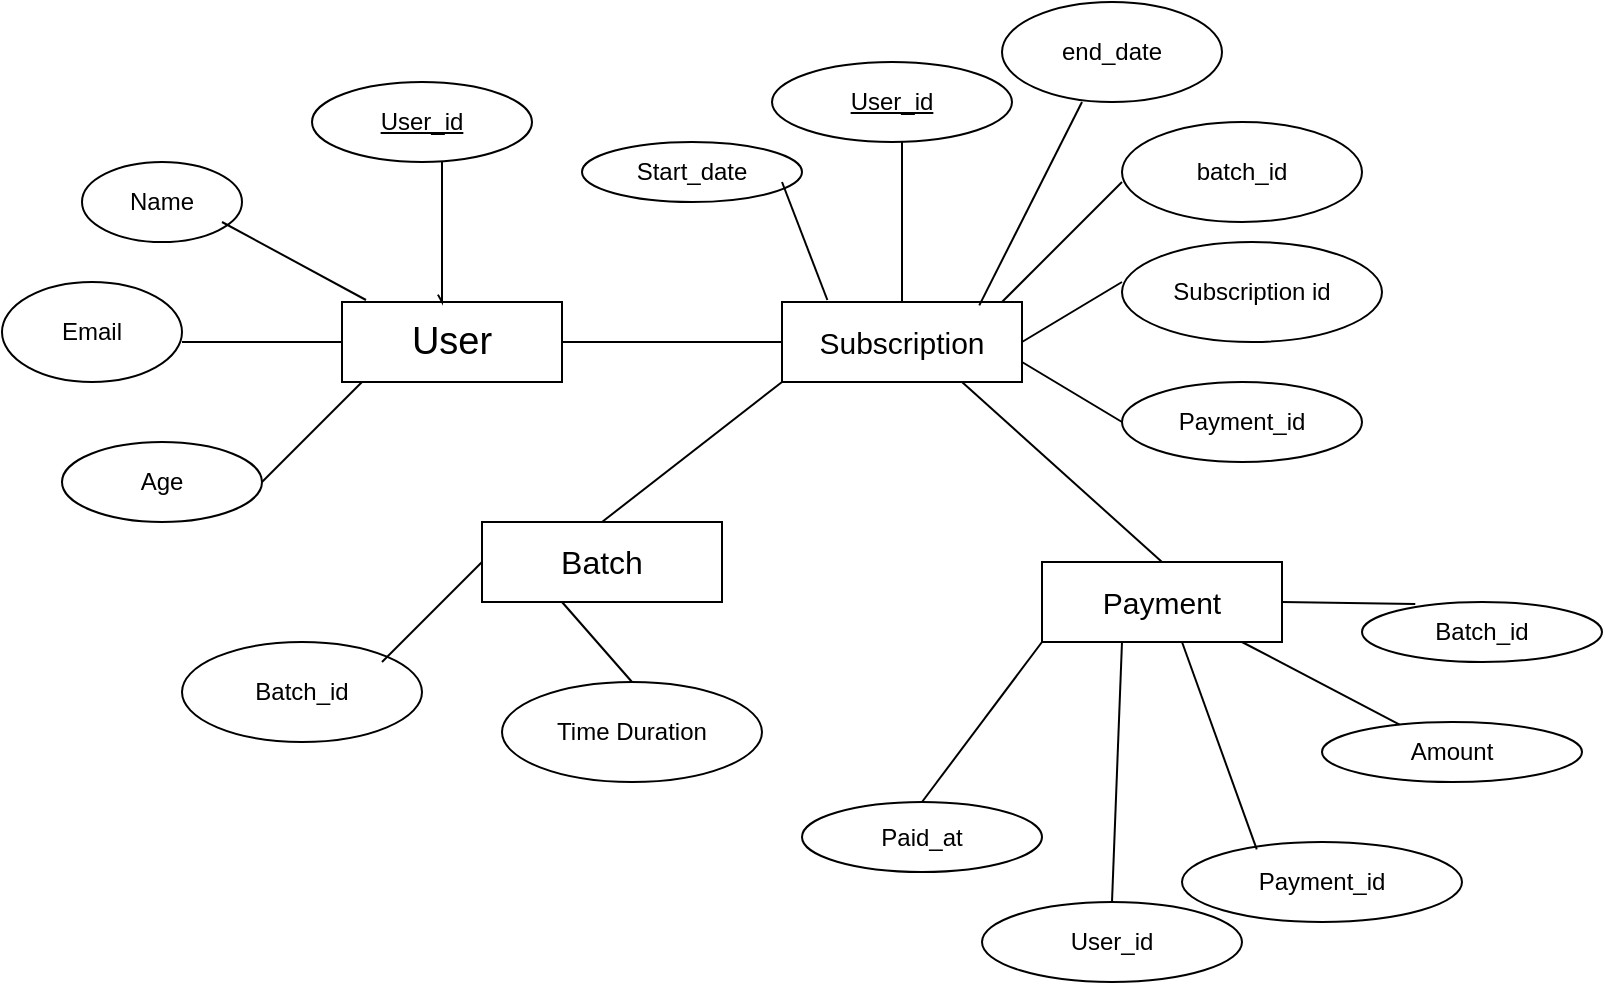 <mxfile version="22.1.11" type="google">
  <diagram id="R2lEEEUBdFMjLlhIrx00" name="Page-1">
    <mxGraphModel grid="1" page="1" gridSize="10" guides="1" tooltips="1" connect="1" arrows="1" fold="1" pageScale="1" pageWidth="850" pageHeight="1100" math="0" shadow="0" extFonts="Permanent Marker^https://fonts.googleapis.com/css?family=Permanent+Marker">
      <root>
        <mxCell id="0" />
        <mxCell id="1" parent="0" />
        <mxCell id="4I6Yh6mFrfyGbpvMhyih-1" value="&lt;font style=&quot;font-size: 19px;&quot;&gt;User&lt;/font&gt;" style="rounded=0;whiteSpace=wrap;html=1;" vertex="1" parent="1">
          <mxGeometry x="210" y="210" width="110" height="40" as="geometry" />
        </mxCell>
        <mxCell id="4I6Yh6mFrfyGbpvMhyih-2" value="&lt;u&gt;User_id&lt;/u&gt;" style="ellipse;whiteSpace=wrap;html=1;" vertex="1" parent="1">
          <mxGeometry x="195" y="100" width="110" height="40" as="geometry" />
        </mxCell>
        <mxCell id="4I6Yh6mFrfyGbpvMhyih-3" value="Name" style="ellipse;whiteSpace=wrap;html=1;" vertex="1" parent="1">
          <mxGeometry x="80" y="140" width="80" height="40" as="geometry" />
        </mxCell>
        <mxCell id="4I6Yh6mFrfyGbpvMhyih-4" value="Email" style="ellipse;whiteSpace=wrap;html=1;" vertex="1" parent="1">
          <mxGeometry x="40" y="200" width="90" height="50" as="geometry" />
        </mxCell>
        <mxCell id="4I6Yh6mFrfyGbpvMhyih-5" value="Age" style="ellipse;whiteSpace=wrap;html=1;" vertex="1" parent="1">
          <mxGeometry x="70" y="280" width="100" height="40" as="geometry" />
        </mxCell>
        <mxCell id="4I6Yh6mFrfyGbpvMhyih-11" value="" style="endArrow=none;html=1;rounded=0;exitX=0.436;exitY=-0.092;exitDx=0;exitDy=0;exitPerimeter=0;" edge="1" parent="1" source="4I6Yh6mFrfyGbpvMhyih-1">
          <mxGeometry width="50" height="50" relative="1" as="geometry">
            <mxPoint x="210" y="190" as="sourcePoint" />
            <mxPoint x="260" y="140" as="targetPoint" />
            <Array as="points">
              <mxPoint x="260" y="210" />
            </Array>
          </mxGeometry>
        </mxCell>
        <mxCell id="4I6Yh6mFrfyGbpvMhyih-16" value="" style="endArrow=none;html=1;rounded=0;" edge="1" parent="1">
          <mxGeometry width="50" height="50" relative="1" as="geometry">
            <mxPoint x="170" y="300" as="sourcePoint" />
            <mxPoint x="220" y="250" as="targetPoint" />
          </mxGeometry>
        </mxCell>
        <mxCell id="4I6Yh6mFrfyGbpvMhyih-17" value="" style="endArrow=none;html=1;rounded=0;entryX=0;entryY=0.5;entryDx=0;entryDy=0;" edge="1" parent="1" target="4I6Yh6mFrfyGbpvMhyih-1">
          <mxGeometry width="50" height="50" relative="1" as="geometry">
            <mxPoint x="130" y="230" as="sourcePoint" />
            <mxPoint x="180" y="180" as="targetPoint" />
          </mxGeometry>
        </mxCell>
        <mxCell id="4I6Yh6mFrfyGbpvMhyih-18" value="" style="endArrow=none;html=1;rounded=0;entryX=0.109;entryY=-0.025;entryDx=0;entryDy=0;entryPerimeter=0;" edge="1" parent="1" target="4I6Yh6mFrfyGbpvMhyih-1">
          <mxGeometry width="50" height="50" relative="1" as="geometry">
            <mxPoint x="150" y="170" as="sourcePoint" />
            <mxPoint x="200" y="140" as="targetPoint" />
          </mxGeometry>
        </mxCell>
        <mxCell id="4I6Yh6mFrfyGbpvMhyih-21" value="&lt;font style=&quot;font-size: 15px;&quot;&gt;Subscription&lt;/font&gt;" style="rounded=0;whiteSpace=wrap;html=1;" vertex="1" parent="1">
          <mxGeometry x="430" y="210" width="120" height="40" as="geometry" />
        </mxCell>
        <mxCell id="4I6Yh6mFrfyGbpvMhyih-22" value="" style="endArrow=none;html=1;rounded=0;exitX=1;exitY=0.5;exitDx=0;exitDy=0;" edge="1" parent="1" source="4I6Yh6mFrfyGbpvMhyih-1">
          <mxGeometry width="50" height="50" relative="1" as="geometry">
            <mxPoint x="380" y="280" as="sourcePoint" />
            <mxPoint x="430" y="230" as="targetPoint" />
          </mxGeometry>
        </mxCell>
        <mxCell id="4I6Yh6mFrfyGbpvMhyih-23" value="Start_date" style="ellipse;whiteSpace=wrap;html=1;" vertex="1" parent="1">
          <mxGeometry x="330" y="130" width="110" height="30" as="geometry" />
        </mxCell>
        <mxCell id="4I6Yh6mFrfyGbpvMhyih-24" value="&lt;u&gt;User_id&lt;/u&gt;" style="ellipse;whiteSpace=wrap;html=1;" vertex="1" parent="1">
          <mxGeometry x="425" y="90" width="120" height="40" as="geometry" />
        </mxCell>
        <mxCell id="4I6Yh6mFrfyGbpvMhyih-25" value="end_date" style="ellipse;whiteSpace=wrap;html=1;" vertex="1" parent="1">
          <mxGeometry x="540" y="60" width="110" height="50" as="geometry" />
        </mxCell>
        <mxCell id="4I6Yh6mFrfyGbpvMhyih-26" value="batch_id" style="ellipse;whiteSpace=wrap;html=1;" vertex="1" parent="1">
          <mxGeometry x="600" y="120" width="120" height="50" as="geometry" />
        </mxCell>
        <mxCell id="4I6Yh6mFrfyGbpvMhyih-27" value="Subscription id" style="ellipse;whiteSpace=wrap;html=1;" vertex="1" parent="1">
          <mxGeometry x="600" y="180" width="130" height="50" as="geometry" />
        </mxCell>
        <mxCell id="4I6Yh6mFrfyGbpvMhyih-28" value="Payment_id" style="ellipse;whiteSpace=wrap;html=1;" vertex="1" parent="1">
          <mxGeometry x="600" y="250" width="120" height="40" as="geometry" />
        </mxCell>
        <mxCell id="4I6Yh6mFrfyGbpvMhyih-29" style="edgeStyle=orthogonalEdgeStyle;rounded=0;orthogonalLoop=1;jettySize=auto;html=1;exitX=0.5;exitY=1;exitDx=0;exitDy=0;" edge="1" parent="1" source="4I6Yh6mFrfyGbpvMhyih-26" target="4I6Yh6mFrfyGbpvMhyih-26">
          <mxGeometry relative="1" as="geometry" />
        </mxCell>
        <mxCell id="4I6Yh6mFrfyGbpvMhyih-30" value="" style="endArrow=none;html=1;rounded=0;" edge="1" parent="1">
          <mxGeometry width="50" height="50" relative="1" as="geometry">
            <mxPoint x="540" y="210" as="sourcePoint" />
            <mxPoint x="600" y="150" as="targetPoint" />
          </mxGeometry>
        </mxCell>
        <mxCell id="4I6Yh6mFrfyGbpvMhyih-31" value="" style="endArrow=none;html=1;rounded=0;exitX=0.822;exitY=0.042;exitDx=0;exitDy=0;exitPerimeter=0;" edge="1" parent="1" source="4I6Yh6mFrfyGbpvMhyih-21">
          <mxGeometry width="50" height="50" relative="1" as="geometry">
            <mxPoint x="530" y="160" as="sourcePoint" />
            <mxPoint x="580" y="110" as="targetPoint" />
          </mxGeometry>
        </mxCell>
        <mxCell id="4I6Yh6mFrfyGbpvMhyih-32" value="" style="endArrow=none;html=1;rounded=0;exitX=0.5;exitY=0;exitDx=0;exitDy=0;" edge="1" parent="1" source="4I6Yh6mFrfyGbpvMhyih-21">
          <mxGeometry width="50" height="50" relative="1" as="geometry">
            <mxPoint x="440" y="180" as="sourcePoint" />
            <mxPoint x="490" y="130" as="targetPoint" />
          </mxGeometry>
        </mxCell>
        <mxCell id="4I6Yh6mFrfyGbpvMhyih-33" value="" style="endArrow=none;html=1;rounded=0;exitX=0.189;exitY=-0.025;exitDx=0;exitDy=0;exitPerimeter=0;" edge="1" parent="1" source="4I6Yh6mFrfyGbpvMhyih-21">
          <mxGeometry width="50" height="50" relative="1" as="geometry">
            <mxPoint x="380" y="200" as="sourcePoint" />
            <mxPoint x="430" y="150" as="targetPoint" />
          </mxGeometry>
        </mxCell>
        <mxCell id="4I6Yh6mFrfyGbpvMhyih-34" value="" style="endArrow=none;html=1;rounded=0;exitX=1;exitY=0.5;exitDx=0;exitDy=0;" edge="1" parent="1" source="4I6Yh6mFrfyGbpvMhyih-21">
          <mxGeometry width="50" height="50" relative="1" as="geometry">
            <mxPoint x="550" y="250" as="sourcePoint" />
            <mxPoint x="600" y="200" as="targetPoint" />
          </mxGeometry>
        </mxCell>
        <mxCell id="4I6Yh6mFrfyGbpvMhyih-35" value="" style="endArrow=none;html=1;rounded=0;exitX=1;exitY=0.75;exitDx=0;exitDy=0;" edge="1" parent="1" source="4I6Yh6mFrfyGbpvMhyih-21">
          <mxGeometry width="50" height="50" relative="1" as="geometry">
            <mxPoint x="550" y="320" as="sourcePoint" />
            <mxPoint x="600" y="270" as="targetPoint" />
          </mxGeometry>
        </mxCell>
        <mxCell id="4I6Yh6mFrfyGbpvMhyih-36" value="&lt;font style=&quot;font-size: 16px;&quot;&gt;Batch&lt;/font&gt;" style="rounded=0;whiteSpace=wrap;html=1;" vertex="1" parent="1">
          <mxGeometry x="280" y="320" width="120" height="40" as="geometry" />
        </mxCell>
        <mxCell id="4I6Yh6mFrfyGbpvMhyih-37" value="Payment" style="rounded=0;whiteSpace=wrap;html=1;fontSize=15;" vertex="1" parent="1">
          <mxGeometry x="560" y="340" width="120" height="40" as="geometry" />
        </mxCell>
        <mxCell id="4I6Yh6mFrfyGbpvMhyih-38" value="" style="endArrow=none;html=1;rounded=0;exitX=0.5;exitY=0;exitDx=0;exitDy=0;" edge="1" parent="1" source="4I6Yh6mFrfyGbpvMhyih-36">
          <mxGeometry width="50" height="50" relative="1" as="geometry">
            <mxPoint x="380" y="300" as="sourcePoint" />
            <mxPoint x="430" y="250" as="targetPoint" />
          </mxGeometry>
        </mxCell>
        <mxCell id="4I6Yh6mFrfyGbpvMhyih-39" value="" style="endArrow=none;html=1;rounded=0;exitX=0.5;exitY=0;exitDx=0;exitDy=0;" edge="1" parent="1" source="4I6Yh6mFrfyGbpvMhyih-37">
          <mxGeometry width="50" height="50" relative="1" as="geometry">
            <mxPoint x="470" y="300" as="sourcePoint" />
            <mxPoint x="520" y="250" as="targetPoint" />
          </mxGeometry>
        </mxCell>
        <mxCell id="4I6Yh6mFrfyGbpvMhyih-40" value="Batch_id" style="ellipse;whiteSpace=wrap;html=1;" vertex="1" parent="1">
          <mxGeometry x="130" y="380" width="120" height="50" as="geometry" />
        </mxCell>
        <mxCell id="4I6Yh6mFrfyGbpvMhyih-41" value="Time Duration" style="ellipse;whiteSpace=wrap;html=1;" vertex="1" parent="1">
          <mxGeometry x="290" y="400" width="130" height="50" as="geometry" />
        </mxCell>
        <mxCell id="4I6Yh6mFrfyGbpvMhyih-42" value="" style="endArrow=none;html=1;rounded=0;" edge="1" parent="1">
          <mxGeometry width="50" height="50" relative="1" as="geometry">
            <mxPoint x="230" y="390" as="sourcePoint" />
            <mxPoint x="280" y="340" as="targetPoint" />
          </mxGeometry>
        </mxCell>
        <mxCell id="4I6Yh6mFrfyGbpvMhyih-43" value="" style="endArrow=none;html=1;rounded=0;exitX=0.5;exitY=0;exitDx=0;exitDy=0;" edge="1" parent="1" source="4I6Yh6mFrfyGbpvMhyih-41">
          <mxGeometry width="50" height="50" relative="1" as="geometry">
            <mxPoint x="270" y="410" as="sourcePoint" />
            <mxPoint x="320" y="360" as="targetPoint" />
          </mxGeometry>
        </mxCell>
        <mxCell id="4I6Yh6mFrfyGbpvMhyih-44" value="User_id" style="ellipse;whiteSpace=wrap;html=1;" vertex="1" parent="1">
          <mxGeometry x="530" y="510" width="130" height="40" as="geometry" />
        </mxCell>
        <mxCell id="4I6Yh6mFrfyGbpvMhyih-45" value="Batch_id" style="ellipse;whiteSpace=wrap;html=1;" vertex="1" parent="1">
          <mxGeometry x="720" y="360" width="120" height="30" as="geometry" />
        </mxCell>
        <mxCell id="4I6Yh6mFrfyGbpvMhyih-46" value="Amount" style="ellipse;whiteSpace=wrap;html=1;" vertex="1" parent="1">
          <mxGeometry x="700" y="420" width="130" height="30" as="geometry" />
        </mxCell>
        <mxCell id="4I6Yh6mFrfyGbpvMhyih-47" value="Payment_id" style="ellipse;whiteSpace=wrap;html=1;" vertex="1" parent="1">
          <mxGeometry x="630" y="480" width="140" height="40" as="geometry" />
        </mxCell>
        <mxCell id="4I6Yh6mFrfyGbpvMhyih-48" value="Paid_at" style="ellipse;whiteSpace=wrap;html=1;" vertex="1" parent="1">
          <mxGeometry x="440" y="460" width="120" height="35" as="geometry" />
        </mxCell>
        <mxCell id="4I6Yh6mFrfyGbpvMhyih-49" value="" style="endArrow=none;html=1;rounded=0;exitX=0.5;exitY=0;exitDx=0;exitDy=0;" edge="1" parent="1" source="4I6Yh6mFrfyGbpvMhyih-48">
          <mxGeometry width="50" height="50" relative="1" as="geometry">
            <mxPoint x="510" y="430" as="sourcePoint" />
            <mxPoint x="560" y="380" as="targetPoint" />
          </mxGeometry>
        </mxCell>
        <mxCell id="4I6Yh6mFrfyGbpvMhyih-50" value="" style="endArrow=none;html=1;rounded=0;exitX=0.5;exitY=0;exitDx=0;exitDy=0;" edge="1" parent="1" source="4I6Yh6mFrfyGbpvMhyih-44">
          <mxGeometry width="50" height="50" relative="1" as="geometry">
            <mxPoint x="550" y="430" as="sourcePoint" />
            <mxPoint x="600" y="380" as="targetPoint" />
          </mxGeometry>
        </mxCell>
        <mxCell id="4I6Yh6mFrfyGbpvMhyih-51" value="" style="endArrow=none;html=1;rounded=0;exitX=0.267;exitY=0.092;exitDx=0;exitDy=0;exitPerimeter=0;" edge="1" parent="1" source="4I6Yh6mFrfyGbpvMhyih-47">
          <mxGeometry width="50" height="50" relative="1" as="geometry">
            <mxPoint x="580" y="430" as="sourcePoint" />
            <mxPoint x="630" y="380" as="targetPoint" />
          </mxGeometry>
        </mxCell>
        <mxCell id="4I6Yh6mFrfyGbpvMhyih-52" value="" style="endArrow=none;html=1;rounded=0;" edge="1" parent="1" source="4I6Yh6mFrfyGbpvMhyih-46">
          <mxGeometry width="50" height="50" relative="1" as="geometry">
            <mxPoint x="610" y="430" as="sourcePoint" />
            <mxPoint x="660" y="380" as="targetPoint" />
          </mxGeometry>
        </mxCell>
        <mxCell id="4I6Yh6mFrfyGbpvMhyih-53" value="" style="endArrow=none;html=1;rounded=0;entryX=0.222;entryY=0.033;entryDx=0;entryDy=0;entryPerimeter=0;" edge="1" parent="1" target="4I6Yh6mFrfyGbpvMhyih-45">
          <mxGeometry width="50" height="50" relative="1" as="geometry">
            <mxPoint x="680" y="360" as="sourcePoint" />
            <mxPoint x="730" y="310" as="targetPoint" />
          </mxGeometry>
        </mxCell>
      </root>
    </mxGraphModel>
  </diagram>
</mxfile>

